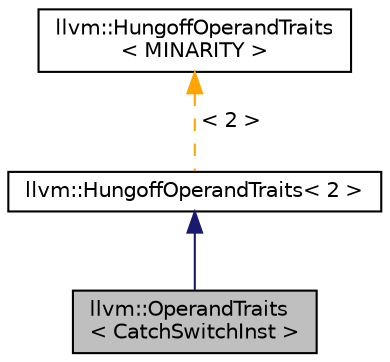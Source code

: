 digraph "llvm::OperandTraits&lt; CatchSwitchInst &gt;"
{
 // LATEX_PDF_SIZE
  bgcolor="transparent";
  edge [fontname="Helvetica",fontsize="10",labelfontname="Helvetica",labelfontsize="10"];
  node [fontname="Helvetica",fontsize="10",shape=record];
  Node1 [label="llvm::OperandTraits\l\< CatchSwitchInst \>",height=0.2,width=0.4,color="black", fillcolor="grey75", style="filled", fontcolor="black",tooltip=" "];
  Node2 -> Node1 [dir="back",color="midnightblue",fontsize="10",style="solid",fontname="Helvetica"];
  Node2 [label="llvm::HungoffOperandTraits\< 2 \>",height=0.2,width=0.4,color="black",URL="$structllvm_1_1HungoffOperandTraits.html",tooltip=" "];
  Node3 -> Node2 [dir="back",color="orange",fontsize="10",style="dashed",label=" \< 2 \>" ,fontname="Helvetica"];
  Node3 [label="llvm::HungoffOperandTraits\l\< MINARITY \>",height=0.2,width=0.4,color="black",URL="$structllvm_1_1HungoffOperandTraits.html",tooltip="HungoffOperandTraits - determine the allocation regime of the Use array when it is not a prefix to th..."];
}
